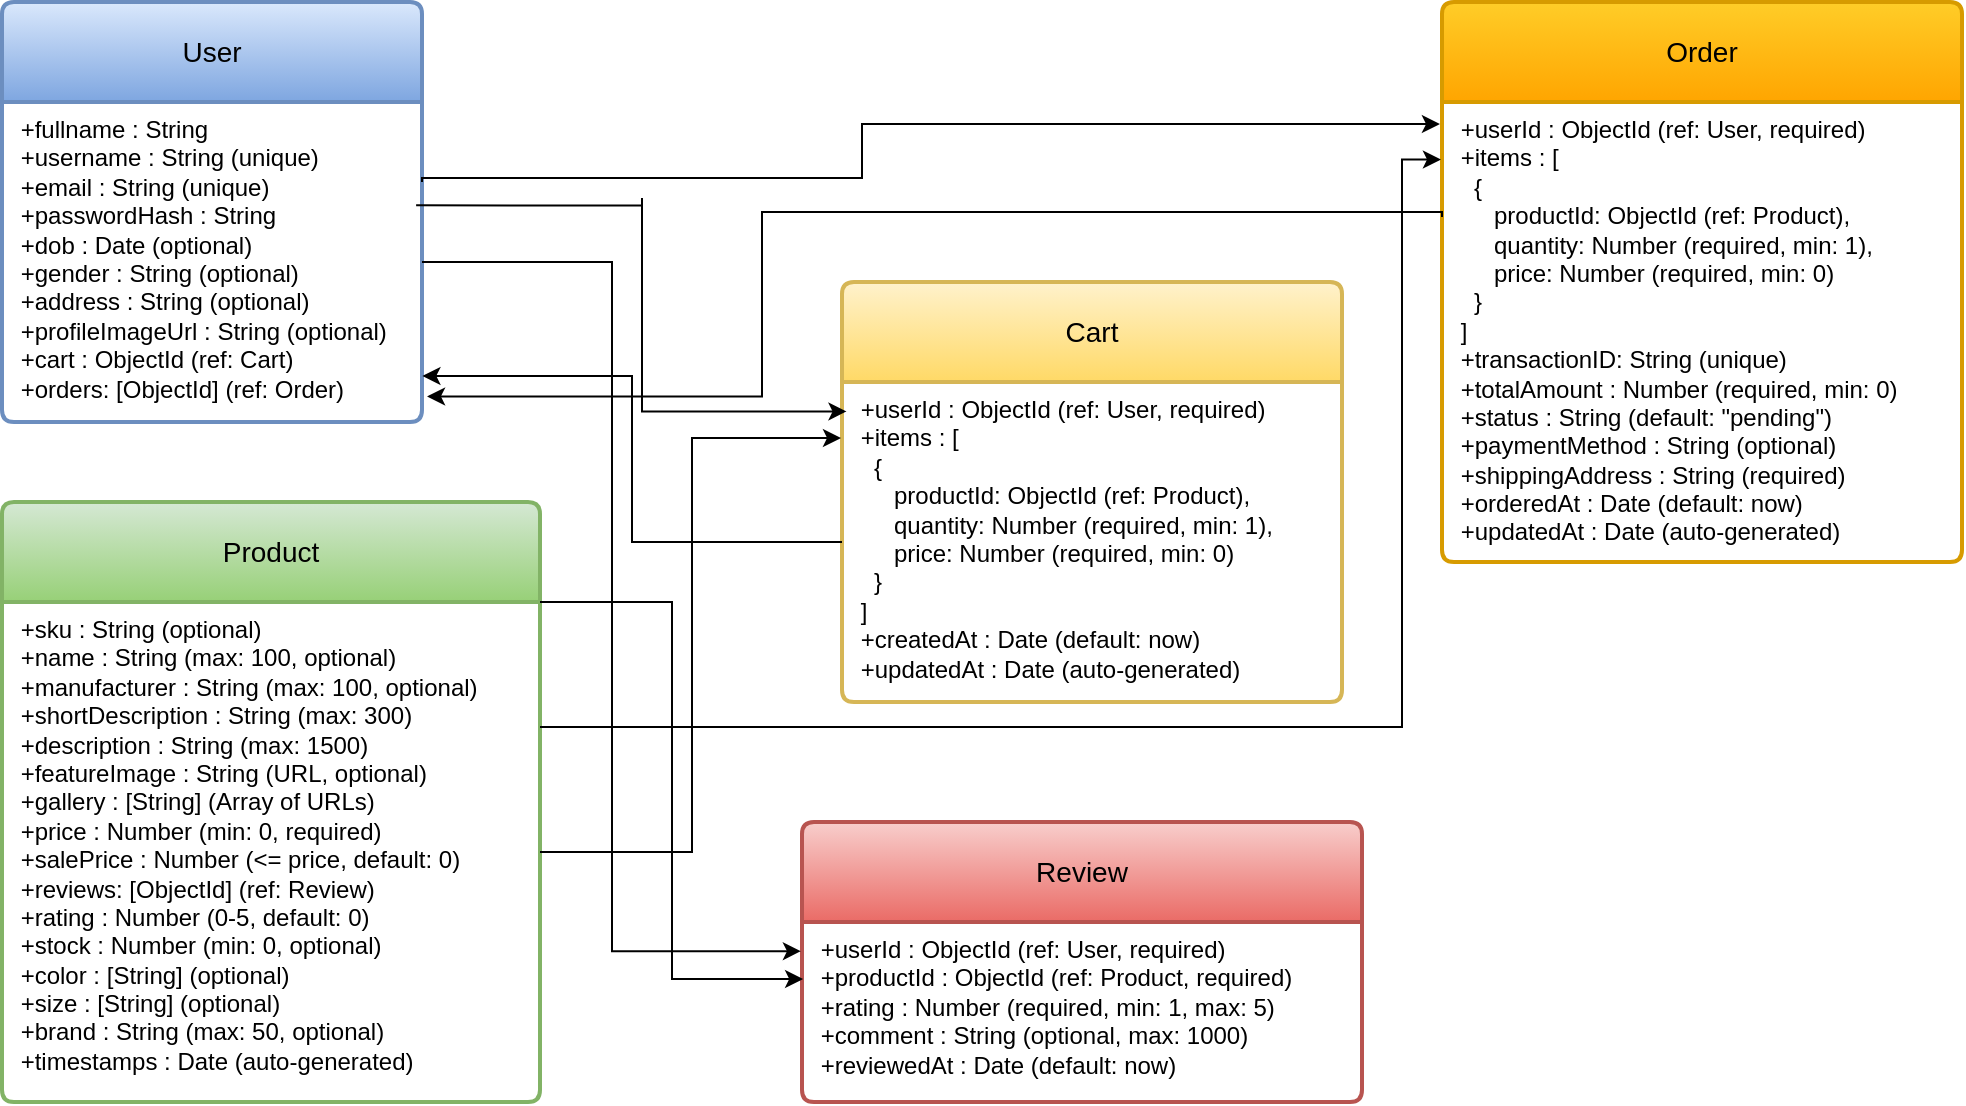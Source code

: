 <mxfile version="26.0.16">
  <diagram name="Page-1" id="GmD-bYQtK5WtnXkjYC__">
    <mxGraphModel dx="420" dy="678" grid="1" gridSize="10" guides="1" tooltips="1" connect="1" arrows="1" fold="1" page="1" pageScale="1" pageWidth="827" pageHeight="1169" math="0" shadow="0">
      <root>
        <mxCell id="0" />
        <mxCell id="1" parent="0" />
        <mxCell id="_zgY9jFlajQFq_DN7hSF-2" value="User" style="swimlane;childLayout=stackLayout;horizontal=1;startSize=50;horizontalStack=0;rounded=1;fontSize=14;fontStyle=0;strokeWidth=2;resizeParent=0;resizeLast=1;shadow=0;dashed=0;align=center;arcSize=4;whiteSpace=wrap;html=1;fillColor=#dae8fc;gradientColor=#7ea6e0;strokeColor=#6c8ebf;" vertex="1" parent="1">
          <mxGeometry x="1270" y="350" width="210" height="210" as="geometry">
            <mxRectangle x="1420" y="560" width="70" height="50" as="alternateBounds" />
          </mxGeometry>
        </mxCell>
        <mxCell id="_zgY9jFlajQFq_DN7hSF-3" value="&lt;div&gt;&amp;nbsp;+fullname : String&amp;nbsp; &amp;nbsp; &amp;nbsp; &amp;nbsp; &amp;nbsp; &amp;nbsp;&amp;nbsp;&lt;/div&gt;&lt;div&gt;&amp;nbsp;+username : String (unique)&amp;nbsp; &amp;nbsp;&lt;/div&gt;&lt;div&gt;&amp;nbsp;+email : String (unique)&amp;nbsp; &amp;nbsp; &amp;nbsp;&amp;nbsp;&lt;/div&gt;&lt;div&gt;&amp;nbsp;+passwordHash : String&amp;nbsp; &amp;nbsp; &amp;nbsp; &amp;nbsp;&amp;nbsp;&lt;/div&gt;&lt;div&gt;&amp;nbsp;+dob : Date (optional)&amp;nbsp; &amp;nbsp; &amp;nbsp; &amp;nbsp;&amp;nbsp;&lt;/div&gt;&lt;div&gt;&amp;nbsp;+gender : String (optional)&amp;nbsp; &amp;nbsp;&lt;/div&gt;&lt;div&gt;&amp;nbsp;+address : String (optional)&amp;nbsp;&amp;nbsp;&lt;/div&gt;&lt;div&gt;&amp;nbsp;+profileImageUrl : String (optional)&amp;nbsp;&lt;/div&gt;&lt;div&gt;&amp;nbsp;+cart : ObjectId (ref: Cart)&amp;nbsp;&lt;/div&gt;&lt;div&gt;&amp;nbsp;+orders: [ObjectId] (ref: Order)&lt;/div&gt;" style="align=left;strokeColor=none;fillColor=none;spacingLeft=4;spacingRight=4;fontSize=12;verticalAlign=top;resizable=0;rotatable=0;part=1;html=1;whiteSpace=wrap;" vertex="1" parent="_zgY9jFlajQFq_DN7hSF-2">
          <mxGeometry y="50" width="210" height="160" as="geometry" />
        </mxCell>
        <mxCell id="_zgY9jFlajQFq_DN7hSF-4" value="Product" style="swimlane;childLayout=stackLayout;horizontal=1;startSize=50;horizontalStack=0;rounded=1;fontSize=14;fontStyle=0;strokeWidth=2;resizeParent=0;resizeLast=1;shadow=0;dashed=0;align=center;arcSize=4;whiteSpace=wrap;html=1;fillColor=#d5e8d4;gradientColor=#97d077;strokeColor=#82b366;" vertex="1" parent="1">
          <mxGeometry x="1270" y="600" width="269" height="300" as="geometry" />
        </mxCell>
        <mxCell id="_zgY9jFlajQFq_DN7hSF-5" value="&lt;div&gt;&amp;nbsp;+sku : String (optional)&amp;nbsp; &amp;nbsp; &amp;nbsp; &amp;nbsp; &amp;nbsp; &amp;nbsp; &amp;nbsp; &amp;nbsp; &amp;nbsp; &amp;nbsp;&lt;/div&gt;&lt;div&gt;&amp;nbsp;+name : String (max: 100, optional)&amp;nbsp; &amp;nbsp; &amp;nbsp; &amp;nbsp;&amp;nbsp;&lt;/div&gt;&lt;div&gt;&amp;nbsp;+manufacturer : String (max: 100, optional)&lt;/div&gt;&lt;div&gt;&amp;nbsp;+shortDescription : String (max: 300)&amp;nbsp; &amp;nbsp; &amp;nbsp;&amp;nbsp;&lt;/div&gt;&lt;div&gt;&amp;nbsp;+description : String (max: 1500)&amp;nbsp; &amp;nbsp; &amp;nbsp; &amp;nbsp; &amp;nbsp;&amp;nbsp;&lt;/div&gt;&lt;div&gt;&amp;nbsp;+featureImage : String (URL, optional)&amp;nbsp; &amp;nbsp; &amp;nbsp;&lt;/div&gt;&lt;div&gt;&amp;nbsp;+gallery : [String] (Array of URLs)&amp;nbsp; &amp;nbsp; &amp;nbsp; &amp;nbsp;&amp;nbsp;&lt;/div&gt;&lt;div&gt;&amp;nbsp;+price : Number (min: 0, required)&amp;nbsp; &amp;nbsp; &amp;nbsp; &amp;nbsp; &amp;nbsp;&lt;/div&gt;&lt;div&gt;&amp;nbsp;+salePrice : Number (&amp;lt;= price, default: 0)&amp;nbsp;&lt;/div&gt;&lt;div&gt;&amp;nbsp;+reviews: [ObjectId] (ref: Review)&amp;nbsp; &amp;nbsp;&lt;/div&gt;&lt;div&gt;&amp;nbsp;+rating : Number (0-5, default: 0)&amp;nbsp; &amp;nbsp; &amp;nbsp; &amp;nbsp; &amp;nbsp;&lt;/div&gt;&lt;div&gt;&amp;nbsp;+stock : Number (min: 0, optional)&amp;nbsp; &amp;nbsp; &amp;nbsp; &amp;nbsp; &amp;nbsp;&lt;/div&gt;&lt;div&gt;&amp;nbsp;+color : [String] (optional)&amp;nbsp; &amp;nbsp; &amp;nbsp; &amp;nbsp; &amp;nbsp; &amp;nbsp; &amp;nbsp; &amp;nbsp;&lt;/div&gt;&lt;div&gt;&amp;nbsp;+size : [String] (optional)&amp;nbsp; &amp;nbsp; &amp;nbsp; &amp;nbsp; &amp;nbsp; &amp;nbsp; &amp;nbsp; &amp;nbsp;&amp;nbsp;&lt;/div&gt;&lt;div&gt;&amp;nbsp;+brand : String (max: 50, optional)&amp;nbsp; &amp;nbsp; &amp;nbsp; &amp;nbsp;&amp;nbsp;&lt;/div&gt;&lt;div&gt;&amp;nbsp;+timestamps : Date (auto-generated)&amp;nbsp;&lt;/div&gt;" style="align=left;strokeColor=none;fillColor=none;spacingLeft=4;spacingRight=4;fontSize=12;verticalAlign=top;resizable=0;rotatable=0;part=1;html=1;whiteSpace=wrap;" vertex="1" parent="_zgY9jFlajQFq_DN7hSF-4">
          <mxGeometry y="50" width="269" height="250" as="geometry" />
        </mxCell>
        <mxCell id="_zgY9jFlajQFq_DN7hSF-6" value="Order" style="swimlane;childLayout=stackLayout;horizontal=1;startSize=50;horizontalStack=0;rounded=1;fontSize=14;fontStyle=0;strokeWidth=2;resizeParent=0;resizeLast=1;shadow=0;dashed=0;align=center;arcSize=4;whiteSpace=wrap;html=1;fillColor=#ffcd28;gradientColor=#ffa500;strokeColor=#d79b00;" vertex="1" parent="1">
          <mxGeometry x="1990" y="350" width="260" height="280" as="geometry" />
        </mxCell>
        <mxCell id="_zgY9jFlajQFq_DN7hSF-7" value="&lt;div&gt;&amp;nbsp;+userId : ObjectId (ref: User, required)&amp;nbsp; &amp;nbsp; &amp;nbsp; &amp;nbsp; &amp;nbsp;&lt;/div&gt;&lt;div&gt;&amp;nbsp;&lt;span style=&quot;background-color: transparent;&quot;&gt;+items : [&amp;nbsp; &amp;nbsp; &amp;nbsp; &amp;nbsp; &amp;nbsp; &amp;nbsp; &amp;nbsp; &amp;nbsp; &amp;nbsp; &amp;nbsp; &amp;nbsp; &amp;nbsp; &amp;nbsp; &amp;nbsp; &amp;nbsp; &amp;nbsp; &amp;nbsp; &amp;nbsp; &amp;nbsp; &amp;nbsp;&lt;/span&gt;&lt;/div&gt;&lt;div&gt;&amp;nbsp; &amp;nbsp;{&amp;nbsp; &amp;nbsp; &amp;nbsp; &amp;nbsp; &amp;nbsp; &amp;nbsp; &amp;nbsp; &amp;nbsp; &amp;nbsp; &amp;nbsp; &amp;nbsp; &amp;nbsp; &amp;nbsp; &amp;nbsp; &amp;nbsp; &amp;nbsp; &amp;nbsp; &amp;nbsp; &amp;nbsp; &amp;nbsp; &amp;nbsp; &amp;nbsp; &amp;nbsp;&lt;/div&gt;&lt;div&gt;&amp;nbsp; &amp;nbsp; &amp;nbsp; productId: ObjectId (ref: Product),&amp;nbsp; &amp;nbsp; &amp;nbsp; &amp;nbsp;&amp;nbsp;&lt;/div&gt;&lt;div&gt;&amp;nbsp; &amp;nbsp; &amp;nbsp; quantity: Number (required, min: 1),&amp;nbsp; &amp;nbsp; &amp;nbsp; &amp;nbsp;&lt;/div&gt;&lt;div&gt;&amp;nbsp; &amp;nbsp; &amp;nbsp; price: Number (required, min: 0)&amp;nbsp; &amp;nbsp; &amp;nbsp; &amp;nbsp; &amp;nbsp; &amp;nbsp;&lt;/div&gt;&lt;div&gt;&amp;nbsp; &amp;nbsp;}&amp;nbsp; &amp;nbsp; &amp;nbsp; &amp;nbsp; &amp;nbsp; &amp;nbsp; &amp;nbsp; &amp;nbsp; &amp;nbsp; &amp;nbsp; &amp;nbsp; &amp;nbsp; &amp;nbsp; &amp;nbsp; &amp;nbsp; &amp;nbsp; &amp;nbsp; &amp;nbsp; &amp;nbsp; &amp;nbsp; &amp;nbsp; &amp;nbsp; &amp;nbsp;&lt;/div&gt;&lt;div&gt;&amp;nbsp;]&amp;nbsp;&lt;/div&gt;&lt;div&gt;&amp;nbsp;+transactionID: String (unique)&lt;/div&gt;&lt;div&gt;&amp;nbsp;+totalAmount : Number (required, min: 0)&amp;nbsp; &amp;nbsp; &amp;nbsp; &amp;nbsp;&amp;nbsp;&lt;/div&gt;&lt;div&gt;&amp;nbsp;+status : String (default: &quot;pending&quot;)&amp;nbsp; &amp;nbsp; &amp;nbsp; &amp;nbsp; &amp;nbsp; &amp;nbsp;&lt;/div&gt;&lt;div&gt;&amp;nbsp;+paymentMethod : String (optional)&amp;nbsp; &amp;nbsp; &amp;nbsp; &amp;nbsp; &amp;nbsp; &amp;nbsp; &amp;nbsp;&amp;nbsp;&lt;/div&gt;&lt;div&gt;&amp;nbsp;+shippingAddress : String (required)&amp;nbsp; &amp;nbsp; &amp;nbsp; &amp;nbsp; &amp;nbsp; &amp;nbsp;&amp;nbsp;&lt;/div&gt;&lt;div&gt;&amp;nbsp;+orderedAt : Date (default: now)&amp;nbsp; &amp;nbsp; &amp;nbsp; &amp;nbsp; &amp;nbsp; &amp;nbsp; &amp;nbsp; &amp;nbsp;&amp;nbsp;&lt;/div&gt;&lt;div&gt;&amp;nbsp;+updatedAt : Date (auto-generated)&amp;nbsp;&lt;/div&gt;" style="align=left;strokeColor=none;fillColor=none;spacingLeft=4;spacingRight=4;fontSize=12;verticalAlign=top;resizable=0;rotatable=0;part=1;html=1;whiteSpace=wrap;" vertex="1" parent="_zgY9jFlajQFq_DN7hSF-6">
          <mxGeometry y="50" width="260" height="230" as="geometry" />
        </mxCell>
        <mxCell id="_zgY9jFlajQFq_DN7hSF-13" value="Review" style="swimlane;childLayout=stackLayout;horizontal=1;startSize=50;horizontalStack=0;rounded=1;fontSize=14;fontStyle=0;strokeWidth=2;resizeParent=0;resizeLast=1;shadow=0;dashed=0;align=center;arcSize=4;whiteSpace=wrap;html=1;fillColor=#f8cecc;gradientColor=#ea6b66;strokeColor=#b85450;" vertex="1" parent="1">
          <mxGeometry x="1670" y="760" width="280" height="140" as="geometry" />
        </mxCell>
        <mxCell id="_zgY9jFlajQFq_DN7hSF-14" value="&lt;div&gt;&amp;nbsp;+userId : ObjectId (ref: User, required)&amp;nbsp; &amp;nbsp; &amp;nbsp; &amp;nbsp; &amp;nbsp;&lt;/div&gt;&lt;div&gt;&amp;nbsp;+productId : ObjectId (ref: Product, required)&amp;nbsp; &amp;nbsp;&lt;/div&gt;&lt;div&gt;&amp;nbsp;+rating : Number (required, min: 1, max: 5)&amp;nbsp; &amp;nbsp; &amp;nbsp;&amp;nbsp;&lt;/div&gt;&lt;div&gt;&amp;nbsp;+comment : String (optional, max: 1000)&amp;nbsp; &amp;nbsp; &amp;nbsp; &amp;nbsp; &amp;nbsp;&lt;/div&gt;&lt;div&gt;&amp;nbsp;+reviewedAt : Date (default: now)&amp;nbsp; &amp;nbsp; &amp;nbsp;&lt;/div&gt;" style="align=left;strokeColor=none;fillColor=none;spacingLeft=4;spacingRight=4;fontSize=12;verticalAlign=top;resizable=0;rotatable=0;part=1;html=1;whiteSpace=wrap;" vertex="1" parent="_zgY9jFlajQFq_DN7hSF-13">
          <mxGeometry y="50" width="280" height="90" as="geometry" />
        </mxCell>
        <mxCell id="_zgY9jFlajQFq_DN7hSF-16" value="Cart" style="swimlane;childLayout=stackLayout;horizontal=1;startSize=50;horizontalStack=0;rounded=1;fontSize=14;fontStyle=0;strokeWidth=2;resizeParent=0;resizeLast=1;shadow=0;dashed=0;align=center;arcSize=4;whiteSpace=wrap;html=1;fillColor=#fff2cc;gradientColor=#ffd966;strokeColor=#d6b656;" vertex="1" parent="1">
          <mxGeometry x="1690" y="490" width="250" height="210" as="geometry" />
        </mxCell>
        <mxCell id="_zgY9jFlajQFq_DN7hSF-17" value="&lt;div&gt;&amp;nbsp;+userId : ObjectId (ref: User, required)&amp;nbsp; &amp;nbsp; &amp;nbsp; &amp;nbsp; &amp;nbsp;&lt;/div&gt;&lt;div&gt;&amp;nbsp;+items : [&amp;nbsp; &amp;nbsp; &amp;nbsp; &amp;nbsp; &amp;nbsp; &amp;nbsp; &amp;nbsp; &amp;nbsp; &amp;nbsp; &amp;nbsp; &amp;nbsp; &amp;nbsp; &amp;nbsp; &amp;nbsp; &amp;nbsp; &amp;nbsp; &amp;nbsp; &amp;nbsp; &amp;nbsp; &amp;nbsp;&lt;/div&gt;&lt;div&gt;&amp;nbsp; &amp;nbsp;{&amp;nbsp; &amp;nbsp; &amp;nbsp; &amp;nbsp; &amp;nbsp; &amp;nbsp; &amp;nbsp; &amp;nbsp; &amp;nbsp; &amp;nbsp; &amp;nbsp; &amp;nbsp; &amp;nbsp; &amp;nbsp; &amp;nbsp; &amp;nbsp; &amp;nbsp; &amp;nbsp; &amp;nbsp; &amp;nbsp; &amp;nbsp; &amp;nbsp; &amp;nbsp;&lt;/div&gt;&lt;div&gt;&amp;nbsp; &amp;nbsp; &amp;nbsp; productId: ObjectId (ref: Product),&amp;nbsp; &amp;nbsp; &amp;nbsp; &amp;nbsp;&amp;nbsp;&lt;/div&gt;&lt;div&gt;&amp;nbsp; &amp;nbsp; &amp;nbsp; quantity: Number (required, min: 1),&amp;nbsp; &amp;nbsp; &amp;nbsp; &amp;nbsp;&lt;/div&gt;&lt;div&gt;&amp;nbsp; &amp;nbsp; &amp;nbsp; price: Number (required, min: 0)&amp;nbsp; &amp;nbsp; &amp;nbsp; &amp;nbsp; &amp;nbsp; &amp;nbsp;&lt;/div&gt;&lt;div&gt;&amp;nbsp; &amp;nbsp;}&amp;nbsp; &amp;nbsp; &amp;nbsp; &amp;nbsp; &amp;nbsp; &amp;nbsp; &amp;nbsp; &amp;nbsp; &amp;nbsp; &amp;nbsp; &amp;nbsp; &amp;nbsp; &amp;nbsp; &amp;nbsp; &amp;nbsp; &amp;nbsp; &amp;nbsp; &amp;nbsp; &amp;nbsp; &amp;nbsp; &amp;nbsp; &amp;nbsp; &amp;nbsp;&lt;/div&gt;&lt;div&gt;&amp;nbsp;]&amp;nbsp; &amp;nbsp; &amp;nbsp; &amp;nbsp; &amp;nbsp; &amp;nbsp; &amp;nbsp; &amp;nbsp; &amp;nbsp; &amp;nbsp; &amp;nbsp; &amp;nbsp; &amp;nbsp; &amp;nbsp; &amp;nbsp; &amp;nbsp; &amp;nbsp; &amp;nbsp; &amp;nbsp; &amp;nbsp; &amp;nbsp; &amp;nbsp; &amp;nbsp; &amp;nbsp;&lt;/div&gt;&lt;div&gt;&amp;nbsp;+createdAt : Date (default: now)&amp;nbsp; &amp;nbsp; &amp;nbsp; &amp;nbsp; &amp;nbsp; &amp;nbsp; &amp;nbsp; &amp;nbsp;&amp;nbsp;&lt;/div&gt;&lt;div&gt;&amp;nbsp;+updatedAt : Date (auto-generated)&amp;nbsp;&lt;/div&gt;" style="align=left;strokeColor=none;fillColor=none;spacingLeft=4;spacingRight=4;fontSize=12;verticalAlign=top;resizable=0;rotatable=0;part=1;html=1;whiteSpace=wrap;" vertex="1" parent="_zgY9jFlajQFq_DN7hSF-16">
          <mxGeometry y="50" width="250" height="160" as="geometry" />
        </mxCell>
        <mxCell id="_zgY9jFlajQFq_DN7hSF-19" style="edgeStyle=orthogonalEdgeStyle;rounded=0;orthogonalLoop=1;jettySize=auto;html=1;exitX=0.986;exitY=0.323;exitDx=0;exitDy=0;entryX=0.009;entryY=0.092;entryDx=0;entryDy=0;entryPerimeter=0;exitPerimeter=0;" edge="1" parent="1" source="_zgY9jFlajQFq_DN7hSF-3" target="_zgY9jFlajQFq_DN7hSF-17">
          <mxGeometry relative="1" as="geometry">
            <Array as="points">
              <mxPoint x="1590" y="448" />
              <mxPoint x="1590" y="555" />
              <mxPoint x="1680" y="555" />
            </Array>
          </mxGeometry>
        </mxCell>
        <mxCell id="_zgY9jFlajQFq_DN7hSF-20" style="edgeStyle=orthogonalEdgeStyle;rounded=0;orthogonalLoop=1;jettySize=auto;html=1;exitX=1;exitY=0.5;exitDx=0;exitDy=0;entryX=-0.002;entryY=0.178;entryDx=0;entryDy=0;entryPerimeter=0;" edge="1" parent="1" source="_zgY9jFlajQFq_DN7hSF-5" target="_zgY9jFlajQFq_DN7hSF-17">
          <mxGeometry relative="1" as="geometry">
            <Array as="points">
              <mxPoint x="1615" y="775" />
              <mxPoint x="1615" y="568" />
              <mxPoint x="1690" y="568" />
            </Array>
          </mxGeometry>
        </mxCell>
        <mxCell id="_zgY9jFlajQFq_DN7hSF-22" style="edgeStyle=orthogonalEdgeStyle;rounded=0;orthogonalLoop=1;jettySize=auto;html=1;exitX=1;exitY=0.25;exitDx=0;exitDy=0;entryX=-0.004;entryY=0.048;entryDx=0;entryDy=0;entryPerimeter=0;" edge="1" parent="1" source="_zgY9jFlajQFq_DN7hSF-3" target="_zgY9jFlajQFq_DN7hSF-7">
          <mxGeometry relative="1" as="geometry">
            <Array as="points">
              <mxPoint x="1700" y="438" />
              <mxPoint x="1700" y="411" />
            </Array>
          </mxGeometry>
        </mxCell>
        <mxCell id="_zgY9jFlajQFq_DN7hSF-24" style="edgeStyle=orthogonalEdgeStyle;rounded=0;orthogonalLoop=1;jettySize=auto;html=1;entryX=1.001;entryY=0.856;entryDx=0;entryDy=0;entryPerimeter=0;exitX=0;exitY=0.5;exitDx=0;exitDy=0;" edge="1" parent="1" source="_zgY9jFlajQFq_DN7hSF-17" target="_zgY9jFlajQFq_DN7hSF-3">
          <mxGeometry relative="1" as="geometry">
            <mxPoint x="1680" y="640" as="sourcePoint" />
          </mxGeometry>
        </mxCell>
        <mxCell id="_zgY9jFlajQFq_DN7hSF-25" style="edgeStyle=orthogonalEdgeStyle;rounded=0;orthogonalLoop=1;jettySize=auto;html=1;exitX=1;exitY=0.25;exitDx=0;exitDy=0;entryX=-0.002;entryY=0.125;entryDx=0;entryDy=0;entryPerimeter=0;" edge="1" parent="1" source="_zgY9jFlajQFq_DN7hSF-5" target="_zgY9jFlajQFq_DN7hSF-7">
          <mxGeometry relative="1" as="geometry">
            <Array as="points">
              <mxPoint x="1970" y="712" />
              <mxPoint x="1970" y="428" />
            </Array>
          </mxGeometry>
        </mxCell>
        <mxCell id="_zgY9jFlajQFq_DN7hSF-27" style="edgeStyle=orthogonalEdgeStyle;rounded=0;orthogonalLoop=1;jettySize=auto;html=1;exitX=0;exitY=0.25;exitDx=0;exitDy=0;entryX=1.012;entryY=0.92;entryDx=0;entryDy=0;entryPerimeter=0;" edge="1" parent="1" source="_zgY9jFlajQFq_DN7hSF-7" target="_zgY9jFlajQFq_DN7hSF-3">
          <mxGeometry relative="1" as="geometry">
            <Array as="points">
              <mxPoint x="1650" y="455" />
              <mxPoint x="1650" y="547" />
            </Array>
          </mxGeometry>
        </mxCell>
        <mxCell id="_zgY9jFlajQFq_DN7hSF-28" style="edgeStyle=orthogonalEdgeStyle;rounded=0;orthogonalLoop=1;jettySize=auto;html=1;exitX=1;exitY=0.5;exitDx=0;exitDy=0;entryX=-0.002;entryY=0.162;entryDx=0;entryDy=0;entryPerimeter=0;" edge="1" parent="1" source="_zgY9jFlajQFq_DN7hSF-3" target="_zgY9jFlajQFq_DN7hSF-14">
          <mxGeometry relative="1" as="geometry" />
        </mxCell>
        <mxCell id="_zgY9jFlajQFq_DN7hSF-29" style="edgeStyle=orthogonalEdgeStyle;rounded=0;orthogonalLoop=1;jettySize=auto;html=1;exitX=1;exitY=0;exitDx=0;exitDy=0;entryX=0.002;entryY=0.317;entryDx=0;entryDy=0;entryPerimeter=0;" edge="1" parent="1" source="_zgY9jFlajQFq_DN7hSF-5" target="_zgY9jFlajQFq_DN7hSF-14">
          <mxGeometry relative="1" as="geometry">
            <Array as="points">
              <mxPoint x="1605" y="650" />
              <mxPoint x="1605" y="839" />
            </Array>
          </mxGeometry>
        </mxCell>
      </root>
    </mxGraphModel>
  </diagram>
</mxfile>
